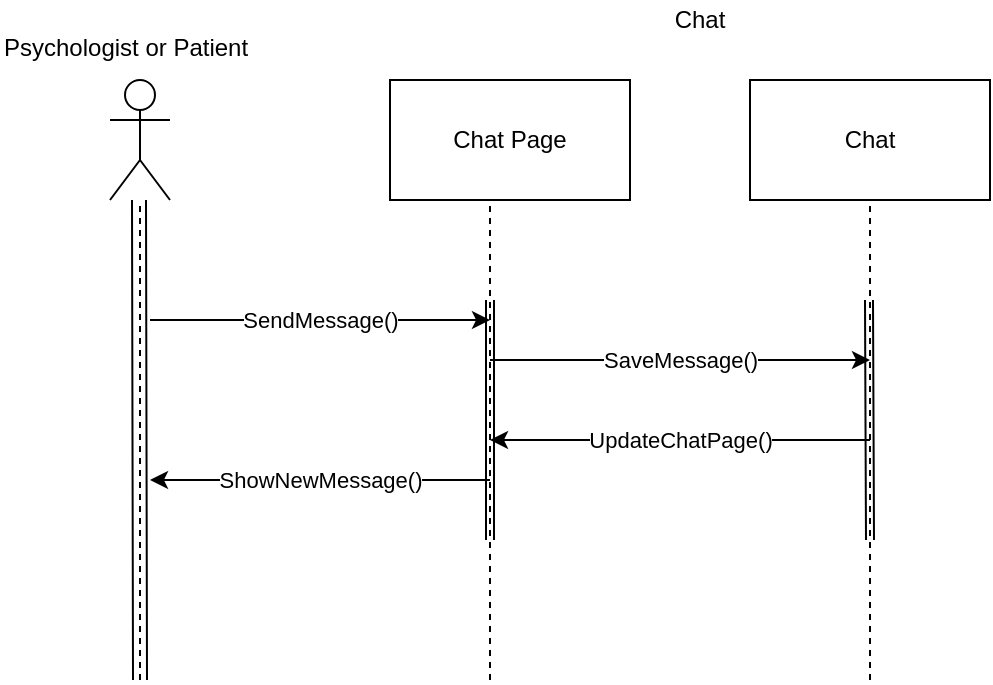 <mxfile version="10.6.7" type="github"><diagram id="PRUiAloOIys9gHPgnJAg" name="Page-1"><mxGraphModel dx="1010" dy="617" grid="1" gridSize="10" guides="1" tooltips="1" connect="1" arrows="1" fold="1" page="1" pageScale="1" pageWidth="850" pageHeight="1100" math="0" shadow="0"><root><mxCell id="0"/><mxCell id="1" parent="0"/><mxCell id="JBKhpShawquaGc9QDHiI-1" value="" style="shape=umlActor;verticalLabelPosition=bottom;labelBackgroundColor=#ffffff;verticalAlign=top;html=1;outlineConnect=0;" vertex="1" parent="1"><mxGeometry x="150" y="90" width="30" height="60" as="geometry"/></mxCell><mxCell id="JBKhpShawquaGc9QDHiI-2" value="Chat" style="text;html=1;strokeColor=none;fillColor=none;align=center;verticalAlign=middle;whiteSpace=wrap;rounded=0;" vertex="1" parent="1"><mxGeometry x="425" y="50" width="40" height="20" as="geometry"/></mxCell><mxCell id="JBKhpShawquaGc9QDHiI-3" value="Chat Page" style="rounded=0;whiteSpace=wrap;html=1;" vertex="1" parent="1"><mxGeometry x="290" y="90" width="120" height="60" as="geometry"/></mxCell><mxCell id="JBKhpShawquaGc9QDHiI-4" value="" style="endArrow=none;dashed=1;html=1;" edge="1" parent="1" target="JBKhpShawquaGc9QDHiI-1"><mxGeometry width="50" height="50" relative="1" as="geometry"><mxPoint x="165" y="390" as="sourcePoint"/><mxPoint x="200" y="210" as="targetPoint"/></mxGeometry></mxCell><mxCell id="JBKhpShawquaGc9QDHiI-5" value="" style="shape=link;html=1;width=7;" edge="1" parent="1"><mxGeometry width="50" height="50" relative="1" as="geometry"><mxPoint x="165" y="390" as="sourcePoint"/><mxPoint x="164.5" y="150" as="targetPoint"/></mxGeometry></mxCell><mxCell id="JBKhpShawquaGc9QDHiI-6" value="" style="endArrow=none;dashed=1;html=1;" edge="1" parent="1"><mxGeometry width="50" height="50" relative="1" as="geometry"><mxPoint x="340" y="390" as="sourcePoint"/><mxPoint x="340" y="153" as="targetPoint"/></mxGeometry></mxCell><mxCell id="JBKhpShawquaGc9QDHiI-8" value="" style="shape=link;html=1;" edge="1" parent="1"><mxGeometry width="50" height="50" relative="1" as="geometry"><mxPoint x="340" y="320" as="sourcePoint"/><mxPoint x="340" y="200" as="targetPoint"/></mxGeometry></mxCell><mxCell id="JBKhpShawquaGc9QDHiI-9" value="Chat" style="rounded=0;whiteSpace=wrap;html=1;" vertex="1" parent="1"><mxGeometry x="470" y="90" width="120" height="60" as="geometry"/></mxCell><mxCell id="JBKhpShawquaGc9QDHiI-10" value="" style="endArrow=none;dashed=1;html=1;entryX=0.5;entryY=1;entryDx=0;entryDy=0;" edge="1" parent="1" target="JBKhpShawquaGc9QDHiI-9"><mxGeometry width="50" height="50" relative="1" as="geometry"><mxPoint x="530" y="390" as="sourcePoint"/><mxPoint x="600" y="240" as="targetPoint"/></mxGeometry></mxCell><mxCell id="JBKhpShawquaGc9QDHiI-11" value="" style="shape=link;html=1;" edge="1" parent="1"><mxGeometry width="50" height="50" relative="1" as="geometry"><mxPoint x="530" y="320" as="sourcePoint"/><mxPoint x="529.5" y="200" as="targetPoint"/></mxGeometry></mxCell><mxCell id="JBKhpShawquaGc9QDHiI-12" value="SaveMessage()" style="endArrow=classic;html=1;" edge="1" parent="1"><mxGeometry width="50" height="50" relative="1" as="geometry"><mxPoint x="340" y="230" as="sourcePoint"/><mxPoint x="530" y="230" as="targetPoint"/></mxGeometry></mxCell><mxCell id="JBKhpShawquaGc9QDHiI-16" value="UpdateChatPage()" style="endArrow=classic;html=1;" edge="1" parent="1"><mxGeometry width="50" height="50" relative="1" as="geometry"><mxPoint x="530" y="270" as="sourcePoint"/><mxPoint x="340" y="270" as="targetPoint"/></mxGeometry></mxCell><mxCell id="JBKhpShawquaGc9QDHiI-29" value="Psychologist or Patient" style="text;html=1;" vertex="1" parent="1"><mxGeometry x="95" y="60" width="140" height="30" as="geometry"/></mxCell><mxCell id="JBKhpShawquaGc9QDHiI-30" value="SendMessage()" style="endArrow=classic;html=1;" edge="1" parent="1"><mxGeometry width="50" height="50" relative="1" as="geometry"><mxPoint x="170" y="210" as="sourcePoint"/><mxPoint x="340" y="210" as="targetPoint"/></mxGeometry></mxCell><mxCell id="JBKhpShawquaGc9QDHiI-31" value="ShowNewMessage()" style="endArrow=classic;html=1;" edge="1" parent="1"><mxGeometry width="50" height="50" relative="1" as="geometry"><mxPoint x="340" y="290" as="sourcePoint"/><mxPoint x="170" y="290" as="targetPoint"/></mxGeometry></mxCell></root></mxGraphModel></diagram></mxfile>